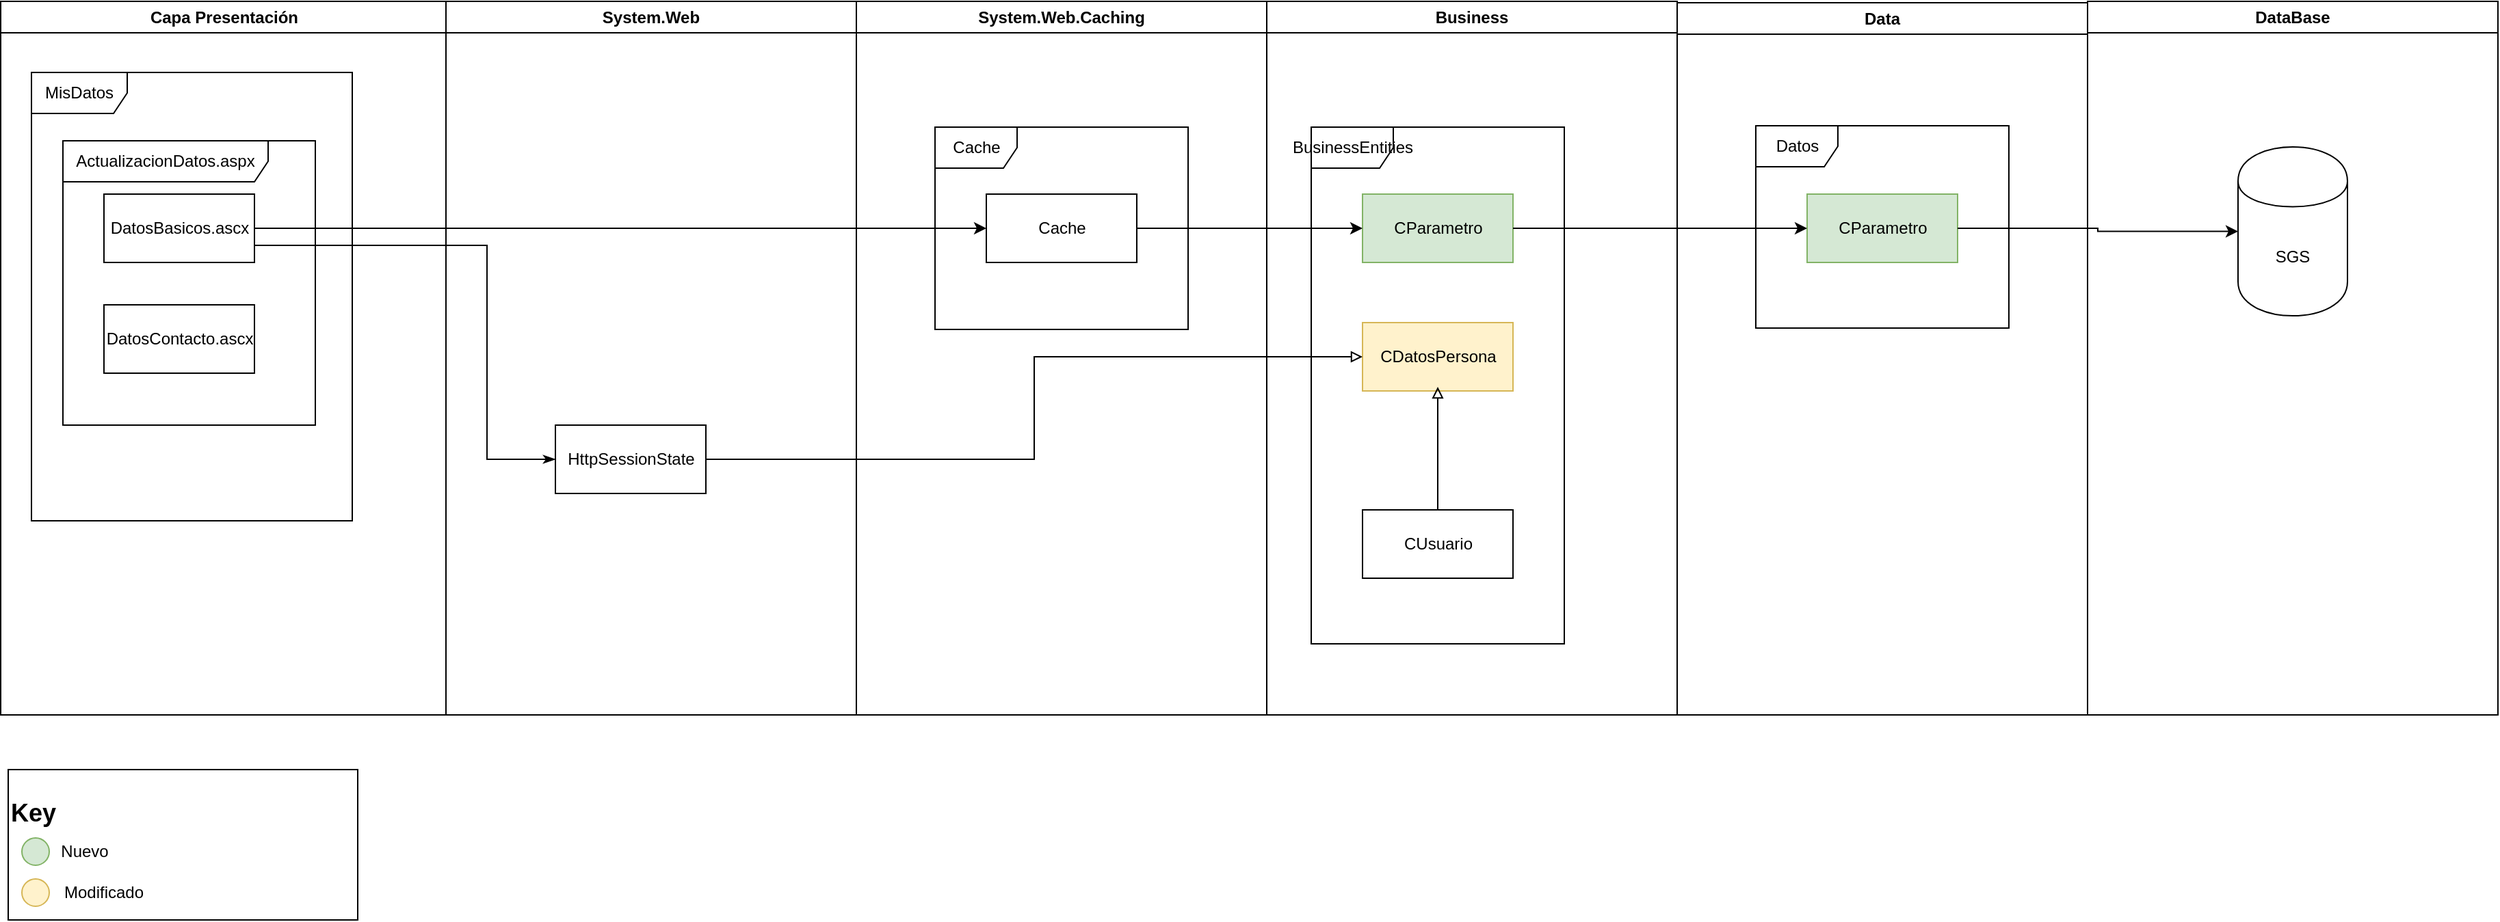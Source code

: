 <mxfile version="13.2.4" type="github">
  <diagram name="Page-1" id="e7e014a7-5840-1c2e-5031-d8a46d1fe8dd">
    <mxGraphModel dx="1955" dy="1115" grid="1" gridSize="10" guides="1" tooltips="1" connect="1" arrows="1" fold="1" page="1" pageScale="1" pageWidth="1169" pageHeight="826" background="#ffffff" math="0" shadow="0">
      <root>
        <mxCell id="0" />
        <mxCell id="1" parent="0" />
        <mxCell id="3" value="Capa Presentación" style="swimlane;whiteSpace=wrap;startSize=23;" parent="1" vertex="1">
          <mxGeometry x="144.5" y="128" width="325.5" height="522" as="geometry" />
        </mxCell>
        <mxCell id="I_bvk2TTMrmvoL5pFUuW-47" value="MisDatos" style="shape=umlFrame;whiteSpace=wrap;html=1;width=70;height=30;" vertex="1" parent="3">
          <mxGeometry x="22.5" y="52" width="234.5" height="328" as="geometry" />
        </mxCell>
        <mxCell id="I_bvk2TTMrmvoL5pFUuW-48" value="ActualizacionDatos.aspx" style="shape=umlFrame;whiteSpace=wrap;html=1;width=150;height=30;" vertex="1" parent="3">
          <mxGeometry x="45.5" y="102" width="184.5" height="208" as="geometry" />
        </mxCell>
        <mxCell id="I_bvk2TTMrmvoL5pFUuW-49" value="DatosBasicos.ascx" style="html=1;" vertex="1" parent="3">
          <mxGeometry x="75.5" y="141" width="110" height="50" as="geometry" />
        </mxCell>
        <mxCell id="I_bvk2TTMrmvoL5pFUuW-50" value="DatosContacto.ascx" style="html=1;" vertex="1" parent="3">
          <mxGeometry x="75.5" y="222" width="110" height="50" as="geometry" />
        </mxCell>
        <mxCell id="4" value="System.Web.Caching" style="swimlane;whiteSpace=wrap;startSize=23;" parent="1" vertex="1">
          <mxGeometry x="770" y="128" width="300" height="522" as="geometry" />
        </mxCell>
        <mxCell id="I_bvk2TTMrmvoL5pFUuW-85" value="Cache" style="shape=umlFrame;whiteSpace=wrap;html=1;" vertex="1" parent="4">
          <mxGeometry x="57.5" y="92" width="185" height="148" as="geometry" />
        </mxCell>
        <mxCell id="I_bvk2TTMrmvoL5pFUuW-87" value="Cache" style="html=1;" vertex="1" parent="4">
          <mxGeometry x="95" y="141" width="110" height="50" as="geometry" />
        </mxCell>
        <mxCell id="I_bvk2TTMrmvoL5pFUuW-56" value="Business" style="swimlane;whiteSpace=wrap" vertex="1" parent="1">
          <mxGeometry x="1070" y="128" width="300" height="522" as="geometry" />
        </mxCell>
        <mxCell id="I_bvk2TTMrmvoL5pFUuW-54" value="BusinessEntities" style="shape=umlFrame;whiteSpace=wrap;html=1;" vertex="1" parent="I_bvk2TTMrmvoL5pFUuW-56">
          <mxGeometry x="32.5" y="92" width="185" height="378" as="geometry" />
        </mxCell>
        <mxCell id="I_bvk2TTMrmvoL5pFUuW-55" value="CParametro" style="html=1;fillColor=#d5e8d4;strokeColor=#82b366;" vertex="1" parent="I_bvk2TTMrmvoL5pFUuW-56">
          <mxGeometry x="70" y="141" width="110" height="50" as="geometry" />
        </mxCell>
        <mxCell id="I_bvk2TTMrmvoL5pFUuW-94" value="CDatosPersona" style="html=1;fillColor=#fff2cc;strokeColor=#d6b656;" vertex="1" parent="I_bvk2TTMrmvoL5pFUuW-56">
          <mxGeometry x="70" y="235" width="110" height="50" as="geometry" />
        </mxCell>
        <mxCell id="I_bvk2TTMrmvoL5pFUuW-98" value="" style="edgeStyle=orthogonalEdgeStyle;rounded=0;orthogonalLoop=1;jettySize=auto;html=1;endArrow=block;endFill=0;" edge="1" parent="I_bvk2TTMrmvoL5pFUuW-56" source="I_bvk2TTMrmvoL5pFUuW-95">
          <mxGeometry relative="1" as="geometry">
            <mxPoint x="125" y="282" as="targetPoint" />
          </mxGeometry>
        </mxCell>
        <mxCell id="I_bvk2TTMrmvoL5pFUuW-95" value="CUsuario" style="html=1;" vertex="1" parent="I_bvk2TTMrmvoL5pFUuW-56">
          <mxGeometry x="70" y="372" width="110" height="50" as="geometry" />
        </mxCell>
        <mxCell id="I_bvk2TTMrmvoL5pFUuW-59" value="Data" style="swimlane;whiteSpace=wrap;startSize=23;" vertex="1" parent="1">
          <mxGeometry x="1370" y="129" width="300" height="521" as="geometry" />
        </mxCell>
        <mxCell id="I_bvk2TTMrmvoL5pFUuW-83" value="Datos" style="shape=umlFrame;whiteSpace=wrap;html=1;" vertex="1" parent="I_bvk2TTMrmvoL5pFUuW-59">
          <mxGeometry x="57.5" y="90" width="185" height="148" as="geometry" />
        </mxCell>
        <mxCell id="I_bvk2TTMrmvoL5pFUuW-58" value="CParametro" style="html=1;fillColor=#d5e8d4;strokeColor=#82b366;" vertex="1" parent="I_bvk2TTMrmvoL5pFUuW-59">
          <mxGeometry x="95" y="140" width="110" height="50" as="geometry" />
        </mxCell>
        <mxCell id="I_bvk2TTMrmvoL5pFUuW-69" value="&lt;h2&gt;Key&lt;/h2&gt;" style="rounded=0;whiteSpace=wrap;html=1;align=left;verticalAlign=top;" vertex="1" parent="1">
          <mxGeometry x="150" y="690" width="255.5" height="110" as="geometry" />
        </mxCell>
        <mxCell id="I_bvk2TTMrmvoL5pFUuW-70" value="" style="ellipse;whiteSpace=wrap;html=1;aspect=fixed;align=left;fillColor=#d5e8d4;strokeColor=#82b366;" vertex="1" parent="1">
          <mxGeometry x="160" y="740" width="20" height="20" as="geometry" />
        </mxCell>
        <mxCell id="I_bvk2TTMrmvoL5pFUuW-71" value="Nuevo" style="text;html=1;strokeColor=none;fillColor=none;align=center;verticalAlign=middle;whiteSpace=wrap;rounded=0;" vertex="1" parent="1">
          <mxGeometry x="185.5" y="740" width="40" height="20" as="geometry" />
        </mxCell>
        <mxCell id="I_bvk2TTMrmvoL5pFUuW-80" value="DataBase" style="swimlane;whiteSpace=wrap;startSize=23;" vertex="1" parent="1">
          <mxGeometry x="1670" y="128" width="300" height="522" as="geometry" />
        </mxCell>
        <mxCell id="I_bvk2TTMrmvoL5pFUuW-81" value="SGS" style="shape=cylinder;whiteSpace=wrap;html=1;boundedLbl=1;backgroundOutline=1;" vertex="1" parent="I_bvk2TTMrmvoL5pFUuW-80">
          <mxGeometry x="110" y="106.5" width="80" height="123.5" as="geometry" />
        </mxCell>
        <mxCell id="I_bvk2TTMrmvoL5pFUuW-90" style="edgeStyle=orthogonalEdgeStyle;rounded=0;orthogonalLoop=1;jettySize=auto;html=1;exitX=1;exitY=0.5;exitDx=0;exitDy=0;" edge="1" parent="1" source="I_bvk2TTMrmvoL5pFUuW-87" target="I_bvk2TTMrmvoL5pFUuW-55">
          <mxGeometry relative="1" as="geometry" />
        </mxCell>
        <mxCell id="I_bvk2TTMrmvoL5pFUuW-91" style="edgeStyle=orthogonalEdgeStyle;rounded=0;orthogonalLoop=1;jettySize=auto;html=1;exitX=1;exitY=0.5;exitDx=0;exitDy=0;entryX=0;entryY=0.5;entryDx=0;entryDy=0;" edge="1" parent="1" source="I_bvk2TTMrmvoL5pFUuW-55" target="I_bvk2TTMrmvoL5pFUuW-58">
          <mxGeometry relative="1" as="geometry" />
        </mxCell>
        <mxCell id="I_bvk2TTMrmvoL5pFUuW-92" style="edgeStyle=orthogonalEdgeStyle;rounded=0;orthogonalLoop=1;jettySize=auto;html=1;exitX=1;exitY=0.5;exitDx=0;exitDy=0;entryX=0;entryY=0.5;entryDx=0;entryDy=0;" edge="1" parent="1" source="I_bvk2TTMrmvoL5pFUuW-58" target="I_bvk2TTMrmvoL5pFUuW-81">
          <mxGeometry relative="1" as="geometry" />
        </mxCell>
        <mxCell id="I_bvk2TTMrmvoL5pFUuW-100" value="System.Web" style="swimlane;whiteSpace=wrap;startSize=23;" vertex="1" parent="1">
          <mxGeometry x="470" y="128" width="300" height="522" as="geometry" />
        </mxCell>
        <mxCell id="I_bvk2TTMrmvoL5pFUuW-102" value="HttpSessionState" style="html=1;" vertex="1" parent="I_bvk2TTMrmvoL5pFUuW-100">
          <mxGeometry x="80" y="310" width="110" height="50" as="geometry" />
        </mxCell>
        <mxCell id="I_bvk2TTMrmvoL5pFUuW-103" style="edgeStyle=orthogonalEdgeStyle;rounded=0;orthogonalLoop=1;jettySize=auto;html=1;entryX=0;entryY=0.5;entryDx=0;entryDy=0;endArrow=classic;endFill=1;" edge="1" parent="1" source="I_bvk2TTMrmvoL5pFUuW-49" target="I_bvk2TTMrmvoL5pFUuW-87">
          <mxGeometry relative="1" as="geometry" />
        </mxCell>
        <mxCell id="I_bvk2TTMrmvoL5pFUuW-104" style="edgeStyle=orthogonalEdgeStyle;rounded=0;orthogonalLoop=1;jettySize=auto;html=1;entryX=0;entryY=0.5;entryDx=0;entryDy=0;endArrow=classicThin;endFill=1;exitX=1;exitY=0.75;exitDx=0;exitDy=0;" edge="1" parent="1" source="I_bvk2TTMrmvoL5pFUuW-49" target="I_bvk2TTMrmvoL5pFUuW-102">
          <mxGeometry relative="1" as="geometry">
            <Array as="points">
              <mxPoint x="500" y="307" />
              <mxPoint x="500" y="463" />
            </Array>
          </mxGeometry>
        </mxCell>
        <mxCell id="I_bvk2TTMrmvoL5pFUuW-105" style="edgeStyle=orthogonalEdgeStyle;rounded=0;orthogonalLoop=1;jettySize=auto;html=1;entryX=0;entryY=0.5;entryDx=0;entryDy=0;endArrow=block;endFill=0;" edge="1" parent="1" source="I_bvk2TTMrmvoL5pFUuW-102" target="I_bvk2TTMrmvoL5pFUuW-94">
          <mxGeometry relative="1" as="geometry" />
        </mxCell>
        <mxCell id="I_bvk2TTMrmvoL5pFUuW-107" value="" style="ellipse;whiteSpace=wrap;html=1;aspect=fixed;align=left;fillColor=#fff2cc;strokeColor=#d6b656;" vertex="1" parent="1">
          <mxGeometry x="160" y="770" width="20" height="20" as="geometry" />
        </mxCell>
        <mxCell id="I_bvk2TTMrmvoL5pFUuW-108" value="Modificado" style="text;html=1;strokeColor=none;fillColor=none;align=center;verticalAlign=middle;whiteSpace=wrap;rounded=0;" vertex="1" parent="1">
          <mxGeometry x="200" y="770" width="40" height="20" as="geometry" />
        </mxCell>
      </root>
    </mxGraphModel>
  </diagram>
</mxfile>
